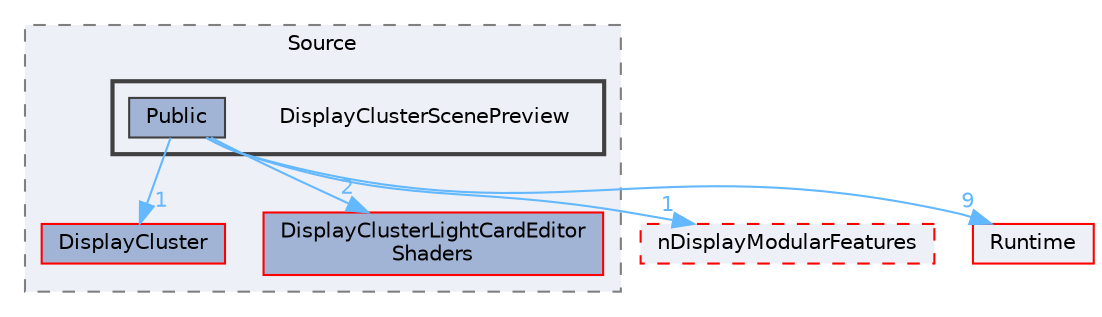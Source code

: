 digraph "DisplayClusterScenePreview"
{
 // INTERACTIVE_SVG=YES
 // LATEX_PDF_SIZE
  bgcolor="transparent";
  edge [fontname=Helvetica,fontsize=10,labelfontname=Helvetica,labelfontsize=10];
  node [fontname=Helvetica,fontsize=10,shape=box,height=0.2,width=0.4];
  compound=true
  subgraph clusterdir_acbfb3df7bc9decc780320b5cf3ee935 {
    graph [ bgcolor="#edf0f7", pencolor="grey50", label="Source", fontname=Helvetica,fontsize=10 style="filled,dashed", URL="dir_acbfb3df7bc9decc780320b5cf3ee935.html",tooltip=""]
  dir_d83c855bf8b66896400089d2317d0824 [label="DisplayCluster", fillcolor="#a2b4d6", color="red", style="filled", URL="dir_d83c855bf8b66896400089d2317d0824.html",tooltip=""];
  dir_d4c31d4d943e549d2a4458ed1413a3d0 [label="DisplayClusterLightCardEditor\lShaders", fillcolor="#a2b4d6", color="red", style="filled", URL="dir_d4c31d4d943e549d2a4458ed1413a3d0.html",tooltip=""];
  subgraph clusterdir_dd385a36c77a8e3d82118a92e4d07d59 {
    graph [ bgcolor="#edf0f7", pencolor="grey25", label="", fontname=Helvetica,fontsize=10 style="filled,bold", URL="dir_dd385a36c77a8e3d82118a92e4d07d59.html",tooltip=""]
    dir_dd385a36c77a8e3d82118a92e4d07d59 [shape=plaintext, label="DisplayClusterScenePreview"];
  dir_9ef5736d4c0662c0ccca909bad6c4c1f [label="Public", fillcolor="#a2b4d6", color="grey25", style="filled", URL="dir_9ef5736d4c0662c0ccca909bad6c4c1f.html",tooltip=""];
  }
  }
  dir_3a48a7104335b96ad55b61ee490980f0 [label="nDisplayModularFeatures", fillcolor="#edf0f7", color="red", style="filled,dashed", URL="dir_3a48a7104335b96ad55b61ee490980f0.html",tooltip=""];
  dir_7536b172fbd480bfd146a1b1acd6856b [label="Runtime", fillcolor="#edf0f7", color="red", style="filled", URL="dir_7536b172fbd480bfd146a1b1acd6856b.html",tooltip=""];
  dir_9ef5736d4c0662c0ccca909bad6c4c1f->dir_3a48a7104335b96ad55b61ee490980f0 [headlabel="1", labeldistance=1.5 headhref="dir_000896_000687.html" href="dir_000896_000687.html" color="steelblue1" fontcolor="steelblue1"];
  dir_9ef5736d4c0662c0ccca909bad6c4c1f->dir_7536b172fbd480bfd146a1b1acd6856b [headlabel="9", labeldistance=1.5 headhref="dir_000896_000984.html" href="dir_000896_000984.html" color="steelblue1" fontcolor="steelblue1"];
  dir_9ef5736d4c0662c0ccca909bad6c4c1f->dir_d4c31d4d943e549d2a4458ed1413a3d0 [headlabel="2", labeldistance=1.5 headhref="dir_000896_000324.html" href="dir_000896_000324.html" color="steelblue1" fontcolor="steelblue1"];
  dir_9ef5736d4c0662c0ccca909bad6c4c1f->dir_d83c855bf8b66896400089d2317d0824 [headlabel="1", labeldistance=1.5 headhref="dir_000896_000316.html" href="dir_000896_000316.html" color="steelblue1" fontcolor="steelblue1"];
}
